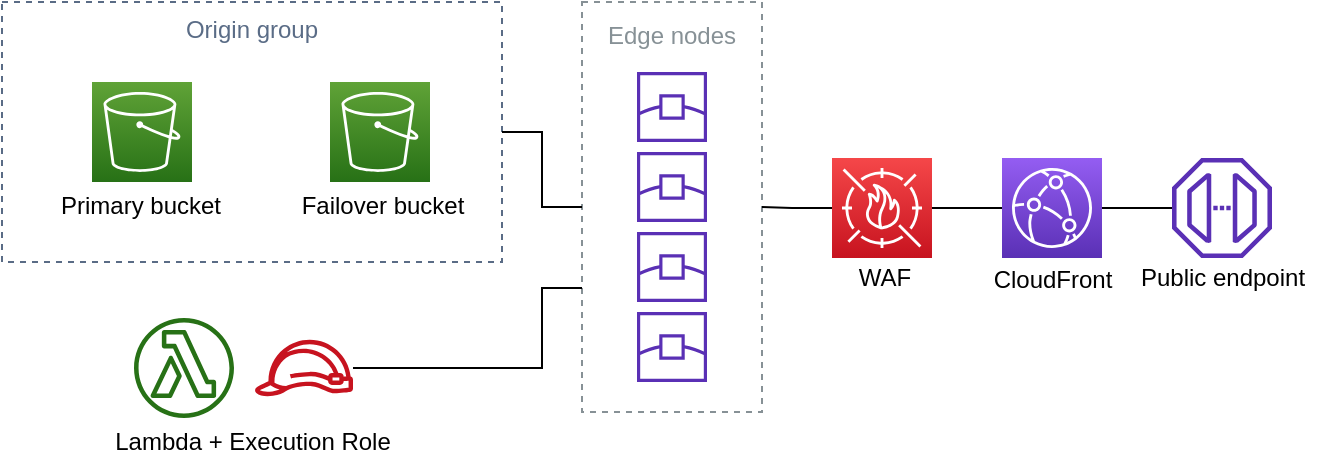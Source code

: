 <mxfile version="14.1.8" type="device"><diagram id="VrJSyCtyyk0UYBWMlAai" name="Page-1"><mxGraphModel dx="749" dy="556" grid="1" gridSize="10" guides="1" tooltips="1" connect="1" arrows="1" fold="1" page="1" pageScale="1" pageWidth="850" pageHeight="1100" math="0" shadow="0"><root><mxCell id="0"/><mxCell id="1" parent="0"/><mxCell id="t7BEnbgrJtdrj7GlDJGb-13" style="edgeStyle=orthogonalEdgeStyle;rounded=0;orthogonalLoop=1;jettySize=auto;html=1;exitX=0.5;exitY=1;exitDx=0;exitDy=0;" parent="1" edge="1"><mxGeometry relative="1" as="geometry"><mxPoint x="345" y="630" as="sourcePoint"/><mxPoint x="345" y="630" as="targetPoint"/></mxGeometry></mxCell><mxCell id="pYBIsoTa9pyas0MJcHTM-6" value="" style="group" vertex="1" connectable="0" parent="1"><mxGeometry x="220" y="637" width="150" height="72.12" as="geometry"/></mxCell><mxCell id="pYBIsoTa9pyas0MJcHTM-7" value="" style="outlineConnect=0;fontColor=#232F3E;gradientColor=none;fillColor=#C7131F;strokeColor=none;dashed=0;verticalLabelPosition=bottom;verticalAlign=top;align=center;html=1;fontSize=12;fontStyle=0;aspect=fixed;pointerEvents=1;shape=mxgraph.aws4.role;" vertex="1" parent="pYBIsoTa9pyas0MJcHTM-6"><mxGeometry x="76" y="10.9" width="50" height="28.21" as="geometry"/></mxCell><mxCell id="pYBIsoTa9pyas0MJcHTM-8" value="" style="outlineConnect=0;fontColor=#232F3E;gradientColor=none;fillColor=#277116;strokeColor=none;dashed=0;verticalLabelPosition=bottom;verticalAlign=top;align=center;html=1;fontSize=12;fontStyle=0;aspect=fixed;pointerEvents=1;shape=mxgraph.aws4.lambda_function;" vertex="1" parent="pYBIsoTa9pyas0MJcHTM-6"><mxGeometry x="16" width="50" height="50" as="geometry"/></mxCell><mxCell id="pYBIsoTa9pyas0MJcHTM-9" value="Lambda + Execution Role" style="text;html=1;resizable=0;autosize=1;align=center;verticalAlign=middle;points=[];fillColor=none;strokeColor=none;rounded=0;" vertex="1" parent="pYBIsoTa9pyas0MJcHTM-6"><mxGeometry y="52.12" width="150" height="20" as="geometry"/></mxCell><mxCell id="pYBIsoTa9pyas0MJcHTM-15" value="" style="group" vertex="1" connectable="0" parent="1"><mxGeometry x="170" y="479" width="250" height="130" as="geometry"/></mxCell><mxCell id="pYBIsoTa9pyas0MJcHTM-13" value="Origin group" style="fillColor=none;strokeColor=#5A6C86;dashed=1;verticalAlign=top;fontStyle=0;fontColor=#5A6C86;" vertex="1" parent="pYBIsoTa9pyas0MJcHTM-15"><mxGeometry width="250" height="130" as="geometry"/></mxCell><mxCell id="pYBIsoTa9pyas0MJcHTM-10" value="" style="group" vertex="1" connectable="0" parent="pYBIsoTa9pyas0MJcHTM-15"><mxGeometry x="140" y="40" width="100" height="72" as="geometry"/></mxCell><mxCell id="t7BEnbgrJtdrj7GlDJGb-5" value="" style="outlineConnect=0;fontColor=#232F3E;gradientColor=#60A337;gradientDirection=north;fillColor=#277116;strokeColor=#ffffff;dashed=0;verticalLabelPosition=bottom;verticalAlign=top;align=center;html=1;fontSize=12;fontStyle=0;aspect=fixed;shape=mxgraph.aws4.resourceIcon;resIcon=mxgraph.aws4.s3;" parent="pYBIsoTa9pyas0MJcHTM-10" vertex="1"><mxGeometry x="24" width="50" height="50" as="geometry"/></mxCell><mxCell id="t7BEnbgrJtdrj7GlDJGb-6" value="Failover bucket" style="text;html=1;resizable=0;autosize=1;align=center;verticalAlign=middle;points=[];fillColor=none;strokeColor=none;rounded=0;" parent="pYBIsoTa9pyas0MJcHTM-10" vertex="1"><mxGeometry y="52" width="100" height="20" as="geometry"/></mxCell><mxCell id="pYBIsoTa9pyas0MJcHTM-14" value="" style="group" vertex="1" connectable="0" parent="pYBIsoTa9pyas0MJcHTM-15"><mxGeometry x="19" y="40" width="100" height="72" as="geometry"/></mxCell><mxCell id="t7BEnbgrJtdrj7GlDJGb-8" value="" style="outlineConnect=0;fontColor=#232F3E;gradientColor=#60A337;gradientDirection=north;fillColor=#277116;strokeColor=#ffffff;dashed=0;verticalLabelPosition=bottom;verticalAlign=top;align=center;html=1;fontSize=12;fontStyle=0;aspect=fixed;shape=mxgraph.aws4.resourceIcon;resIcon=mxgraph.aws4.s3;" parent="pYBIsoTa9pyas0MJcHTM-14" vertex="1"><mxGeometry x="26" width="50" height="50" as="geometry"/></mxCell><mxCell id="t7BEnbgrJtdrj7GlDJGb-9" value="Primary bucket" style="text;html=1;resizable=0;autosize=1;align=center;verticalAlign=middle;points=[];fillColor=none;strokeColor=none;rounded=0;" parent="pYBIsoTa9pyas0MJcHTM-14" vertex="1"><mxGeometry y="52" width="100" height="20" as="geometry"/></mxCell><mxCell id="pYBIsoTa9pyas0MJcHTM-27" value="" style="group" vertex="1" connectable="0" parent="1"><mxGeometry x="460" y="479" width="90" height="205" as="geometry"/></mxCell><mxCell id="pYBIsoTa9pyas0MJcHTM-16" value="Edge nodes" style="outlineConnect=0;gradientColor=none;html=1;whiteSpace=wrap;fontSize=12;fontStyle=0;strokeColor=#879196;fillColor=none;verticalAlign=top;align=center;fontColor=#879196;dashed=1;spacingTop=3;" vertex="1" parent="pYBIsoTa9pyas0MJcHTM-27"><mxGeometry width="90" height="205" as="geometry"/></mxCell><mxCell id="pYBIsoTa9pyas0MJcHTM-17" value="" style="outlineConnect=0;fontColor=#232F3E;gradientColor=none;fillColor=#5A30B5;strokeColor=none;dashed=0;verticalLabelPosition=bottom;verticalAlign=top;align=center;html=1;fontSize=12;fontStyle=0;aspect=fixed;pointerEvents=1;shape=mxgraph.aws4.edge_location;" vertex="1" parent="pYBIsoTa9pyas0MJcHTM-27"><mxGeometry x="27.5" y="35" width="35" height="35" as="geometry"/></mxCell><mxCell id="pYBIsoTa9pyas0MJcHTM-18" value="" style="outlineConnect=0;fontColor=#232F3E;gradientColor=none;fillColor=#5A30B5;strokeColor=none;dashed=0;verticalLabelPosition=bottom;verticalAlign=top;align=center;html=1;fontSize=12;fontStyle=0;aspect=fixed;pointerEvents=1;shape=mxgraph.aws4.edge_location;" vertex="1" parent="pYBIsoTa9pyas0MJcHTM-27"><mxGeometry x="27.5" y="75" width="35" height="35" as="geometry"/></mxCell><mxCell id="pYBIsoTa9pyas0MJcHTM-19" value="" style="outlineConnect=0;fontColor=#232F3E;gradientColor=none;fillColor=#5A30B5;strokeColor=none;dashed=0;verticalLabelPosition=bottom;verticalAlign=top;align=center;html=1;fontSize=12;fontStyle=0;aspect=fixed;pointerEvents=1;shape=mxgraph.aws4.edge_location;" vertex="1" parent="pYBIsoTa9pyas0MJcHTM-27"><mxGeometry x="27.5" y="115" width="35" height="35" as="geometry"/></mxCell><mxCell id="pYBIsoTa9pyas0MJcHTM-21" value="" style="outlineConnect=0;fontColor=#232F3E;gradientColor=none;fillColor=#5A30B5;strokeColor=none;dashed=0;verticalLabelPosition=bottom;verticalAlign=top;align=center;html=1;fontSize=12;fontStyle=0;aspect=fixed;pointerEvents=1;shape=mxgraph.aws4.edge_location;" vertex="1" parent="pYBIsoTa9pyas0MJcHTM-27"><mxGeometry x="27.5" y="155" width="35" height="35" as="geometry"/></mxCell><mxCell id="pYBIsoTa9pyas0MJcHTM-29" style="edgeStyle=orthogonalEdgeStyle;rounded=0;orthogonalLoop=1;jettySize=auto;html=1;exitX=1;exitY=0.5;exitDx=0;exitDy=0;endArrow=none;endFill=0;" edge="1" parent="1" source="pYBIsoTa9pyas0MJcHTM-13" target="pYBIsoTa9pyas0MJcHTM-16"><mxGeometry relative="1" as="geometry"/></mxCell><mxCell id="pYBIsoTa9pyas0MJcHTM-30" style="edgeStyle=orthogonalEdgeStyle;rounded=0;orthogonalLoop=1;jettySize=auto;html=1;startArrow=none;startFill=0;endArrow=none;endFill=0;" edge="1" parent="1" source="pYBIsoTa9pyas0MJcHTM-7" target="pYBIsoTa9pyas0MJcHTM-16"><mxGeometry relative="1" as="geometry"><Array as="points"><mxPoint x="440" y="662"/><mxPoint x="440" y="622"/></Array></mxGeometry></mxCell><mxCell id="pYBIsoTa9pyas0MJcHTM-32" value="" style="group" vertex="1" connectable="0" parent="1"><mxGeometry x="660" y="557" width="70" height="71" as="geometry"/></mxCell><mxCell id="pYBIsoTa9pyas0MJcHTM-1" value="" style="outlineConnect=0;fontColor=#232F3E;gradientColor=#945DF2;gradientDirection=north;fillColor=#5A30B5;strokeColor=#ffffff;dashed=0;verticalLabelPosition=bottom;verticalAlign=top;align=center;html=1;fontSize=12;fontStyle=0;aspect=fixed;shape=mxgraph.aws4.resourceIcon;resIcon=mxgraph.aws4.cloudfront;" vertex="1" parent="pYBIsoTa9pyas0MJcHTM-32"><mxGeometry x="10" width="50" height="50" as="geometry"/></mxCell><mxCell id="pYBIsoTa9pyas0MJcHTM-31" value="CloudFront" style="text;html=1;align=center;verticalAlign=middle;resizable=0;points=[];autosize=1;" vertex="1" parent="pYBIsoTa9pyas0MJcHTM-32"><mxGeometry y="51" width="70" height="20" as="geometry"/></mxCell><mxCell id="pYBIsoTa9pyas0MJcHTM-36" value="" style="group" vertex="1" connectable="0" parent="1"><mxGeometry x="585" y="557" width="50" height="70" as="geometry"/></mxCell><mxCell id="pYBIsoTa9pyas0MJcHTM-2" value="" style="outlineConnect=0;fontColor=#232F3E;gradientColor=#F54749;gradientDirection=north;fillColor=#C7131F;strokeColor=#ffffff;dashed=0;verticalLabelPosition=bottom;verticalAlign=top;align=center;html=1;fontSize=12;fontStyle=0;aspect=fixed;shape=mxgraph.aws4.resourceIcon;resIcon=mxgraph.aws4.waf;" vertex="1" parent="pYBIsoTa9pyas0MJcHTM-36"><mxGeometry width="50" height="50" as="geometry"/></mxCell><mxCell id="pYBIsoTa9pyas0MJcHTM-35" value="WAF" style="text;html=1;align=center;verticalAlign=middle;resizable=0;points=[];autosize=1;" vertex="1" parent="pYBIsoTa9pyas0MJcHTM-36"><mxGeometry x="6" y="50" width="40" height="20" as="geometry"/></mxCell><mxCell id="pYBIsoTa9pyas0MJcHTM-37" value="" style="group" vertex="1" connectable="0" parent="1"><mxGeometry x="730" y="557" width="100" height="70" as="geometry"/></mxCell><mxCell id="pYBIsoTa9pyas0MJcHTM-3" value="" style="outlineConnect=0;fontColor=#232F3E;gradientColor=none;fillColor=#5A30B5;strokeColor=none;dashed=0;verticalLabelPosition=bottom;verticalAlign=top;align=center;html=1;fontSize=12;fontStyle=0;aspect=fixed;pointerEvents=1;shape=mxgraph.aws4.endpoint;" vertex="1" parent="pYBIsoTa9pyas0MJcHTM-37"><mxGeometry x="25" width="50" height="50" as="geometry"/></mxCell><mxCell id="pYBIsoTa9pyas0MJcHTM-33" value="Public endpoint" style="text;html=1;align=center;verticalAlign=middle;resizable=0;points=[];autosize=1;" vertex="1" parent="pYBIsoTa9pyas0MJcHTM-37"><mxGeometry y="50" width="100" height="20" as="geometry"/></mxCell><mxCell id="pYBIsoTa9pyas0MJcHTM-39" style="edgeStyle=orthogonalEdgeStyle;rounded=0;orthogonalLoop=1;jettySize=auto;html=1;startArrow=none;startFill=0;endArrow=none;endFill=0;" edge="1" parent="1" source="pYBIsoTa9pyas0MJcHTM-2" target="pYBIsoTa9pyas0MJcHTM-1"><mxGeometry relative="1" as="geometry"/></mxCell><mxCell id="pYBIsoTa9pyas0MJcHTM-40" style="edgeStyle=orthogonalEdgeStyle;rounded=0;orthogonalLoop=1;jettySize=auto;html=1;startArrow=none;startFill=0;endArrow=none;endFill=0;" edge="1" parent="1" source="pYBIsoTa9pyas0MJcHTM-1" target="pYBIsoTa9pyas0MJcHTM-3"><mxGeometry relative="1" as="geometry"/></mxCell><mxCell id="pYBIsoTa9pyas0MJcHTM-38" style="edgeStyle=orthogonalEdgeStyle;rounded=0;orthogonalLoop=1;jettySize=auto;html=1;startArrow=none;startFill=0;endArrow=none;endFill=0;" edge="1" parent="1" source="pYBIsoTa9pyas0MJcHTM-2" target="pYBIsoTa9pyas0MJcHTM-16"><mxGeometry relative="1" as="geometry"/></mxCell></root></mxGraphModel></diagram></mxfile>